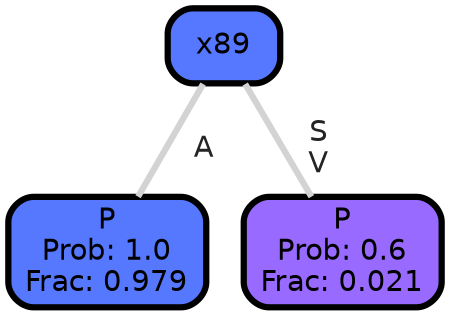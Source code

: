 graph Tree {
node [shape=box, style="filled, rounded",color="black",penwidth="3",fontcolor="black",                 fontname=helvetica] ;
graph [ranksep="0 equally", splines=straight,                 bgcolor=transparent, dpi=200] ;
edge [fontname=helvetica, fontweight=bold,fontcolor=grey14,color=lightgray] ;
0 [label="P
Prob: 1.0
Frac: 0.979", fillcolor="#5578ff"] ;
1 [label="x89", fillcolor="#5677ff"] ;
2 [label="P
Prob: 0.6
Frac: 0.021", fillcolor="#996aff"] ;
1 -- 0 [label=" A",penwidth=3] ;
1 -- 2 [label=" S\n V",penwidth=3] ;
{rank = same;}}